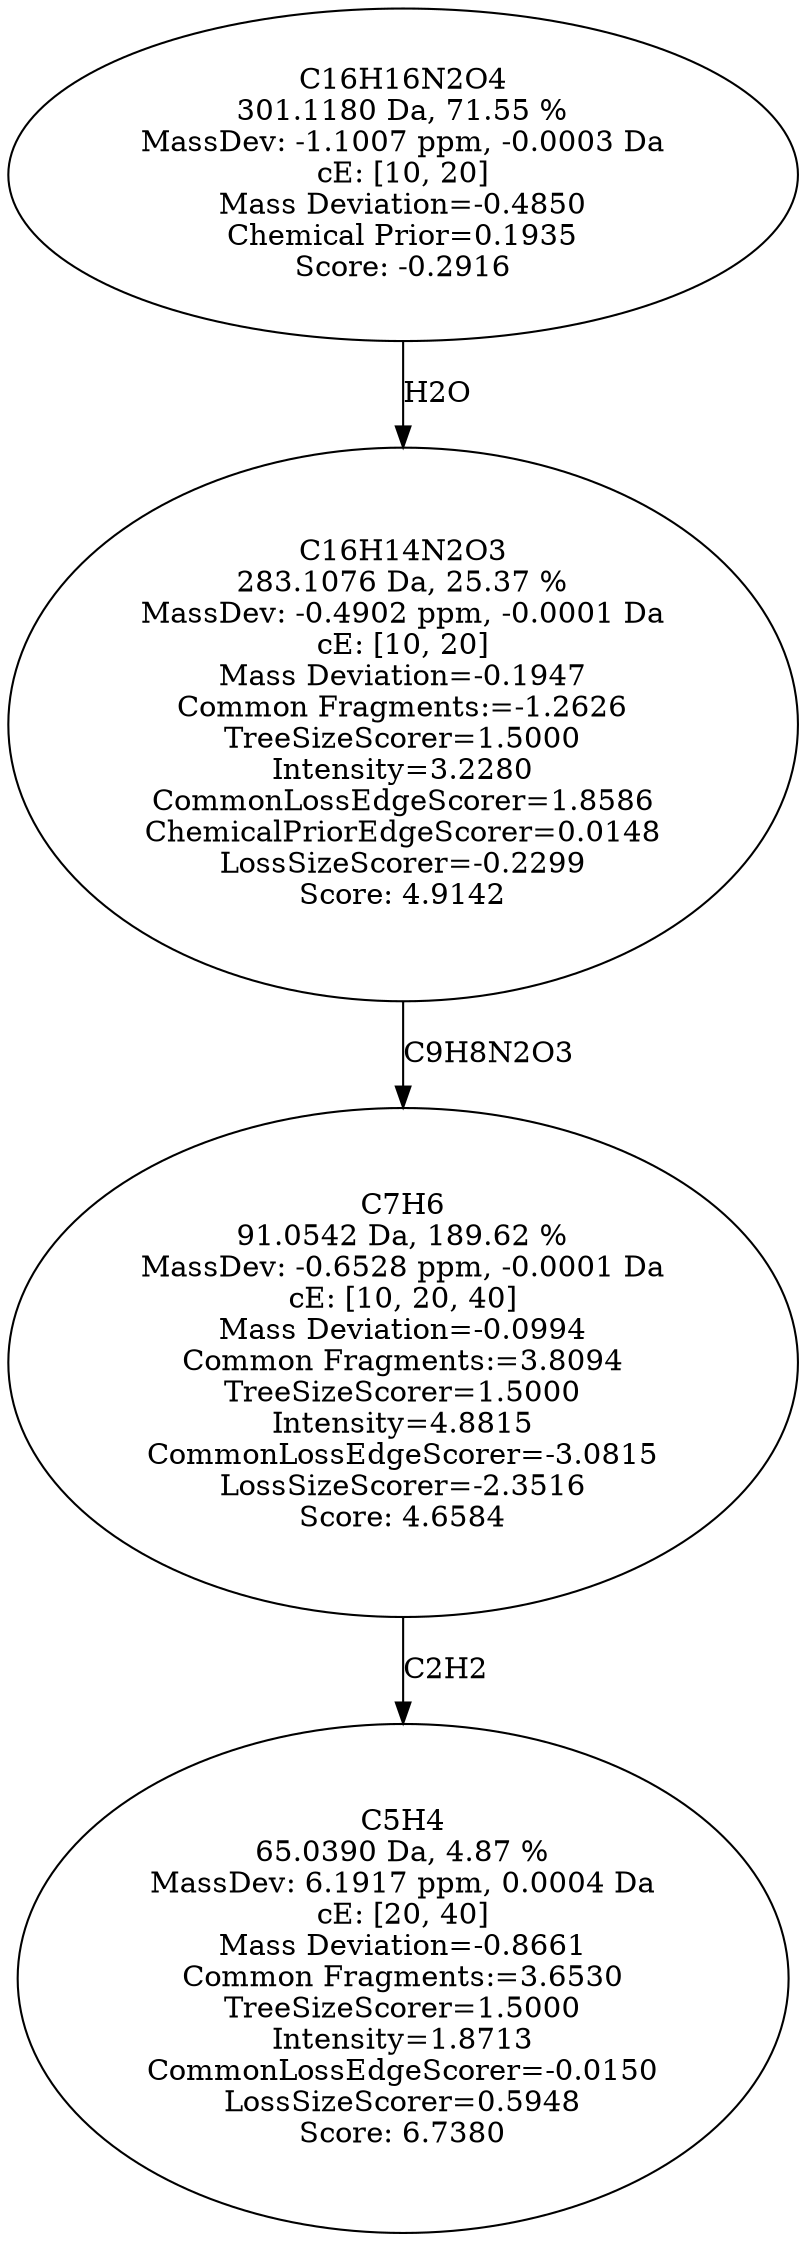 strict digraph {
v1 [label="C5H4\n65.0390 Da, 4.87 %\nMassDev: 6.1917 ppm, 0.0004 Da\ncE: [20, 40]\nMass Deviation=-0.8661\nCommon Fragments:=3.6530\nTreeSizeScorer=1.5000\nIntensity=1.8713\nCommonLossEdgeScorer=-0.0150\nLossSizeScorer=0.5948\nScore: 6.7380"];
v2 [label="C7H6\n91.0542 Da, 189.62 %\nMassDev: -0.6528 ppm, -0.0001 Da\ncE: [10, 20, 40]\nMass Deviation=-0.0994\nCommon Fragments:=3.8094\nTreeSizeScorer=1.5000\nIntensity=4.8815\nCommonLossEdgeScorer=-3.0815\nLossSizeScorer=-2.3516\nScore: 4.6584"];
v3 [label="C16H14N2O3\n283.1076 Da, 25.37 %\nMassDev: -0.4902 ppm, -0.0001 Da\ncE: [10, 20]\nMass Deviation=-0.1947\nCommon Fragments:=-1.2626\nTreeSizeScorer=1.5000\nIntensity=3.2280\nCommonLossEdgeScorer=1.8586\nChemicalPriorEdgeScorer=0.0148\nLossSizeScorer=-0.2299\nScore: 4.9142"];
v4 [label="C16H16N2O4\n301.1180 Da, 71.55 %\nMassDev: -1.1007 ppm, -0.0003 Da\ncE: [10, 20]\nMass Deviation=-0.4850\nChemical Prior=0.1935\nScore: -0.2916"];
v2 -> v1 [label="C2H2"];
v3 -> v2 [label="C9H8N2O3"];
v4 -> v3 [label="H2O"];
}